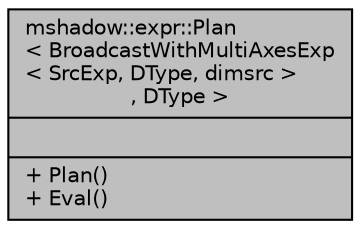 digraph "mshadow::expr::Plan&lt; BroadcastWithMultiAxesExp&lt; SrcExp, DType, dimsrc &gt;, DType &gt;"
{
 // LATEX_PDF_SIZE
  edge [fontname="Helvetica",fontsize="10",labelfontname="Helvetica",labelfontsize="10"];
  node [fontname="Helvetica",fontsize="10",shape=record];
  Node1 [label="{mshadow::expr::Plan\l\< BroadcastWithMultiAxesExp\l\< SrcExp, DType, dimsrc \>\l, DType \>\n||+ Plan()\l+ Eval()\l}",height=0.2,width=0.4,color="black", fillcolor="grey75", style="filled", fontcolor="black",tooltip=" "];
}
